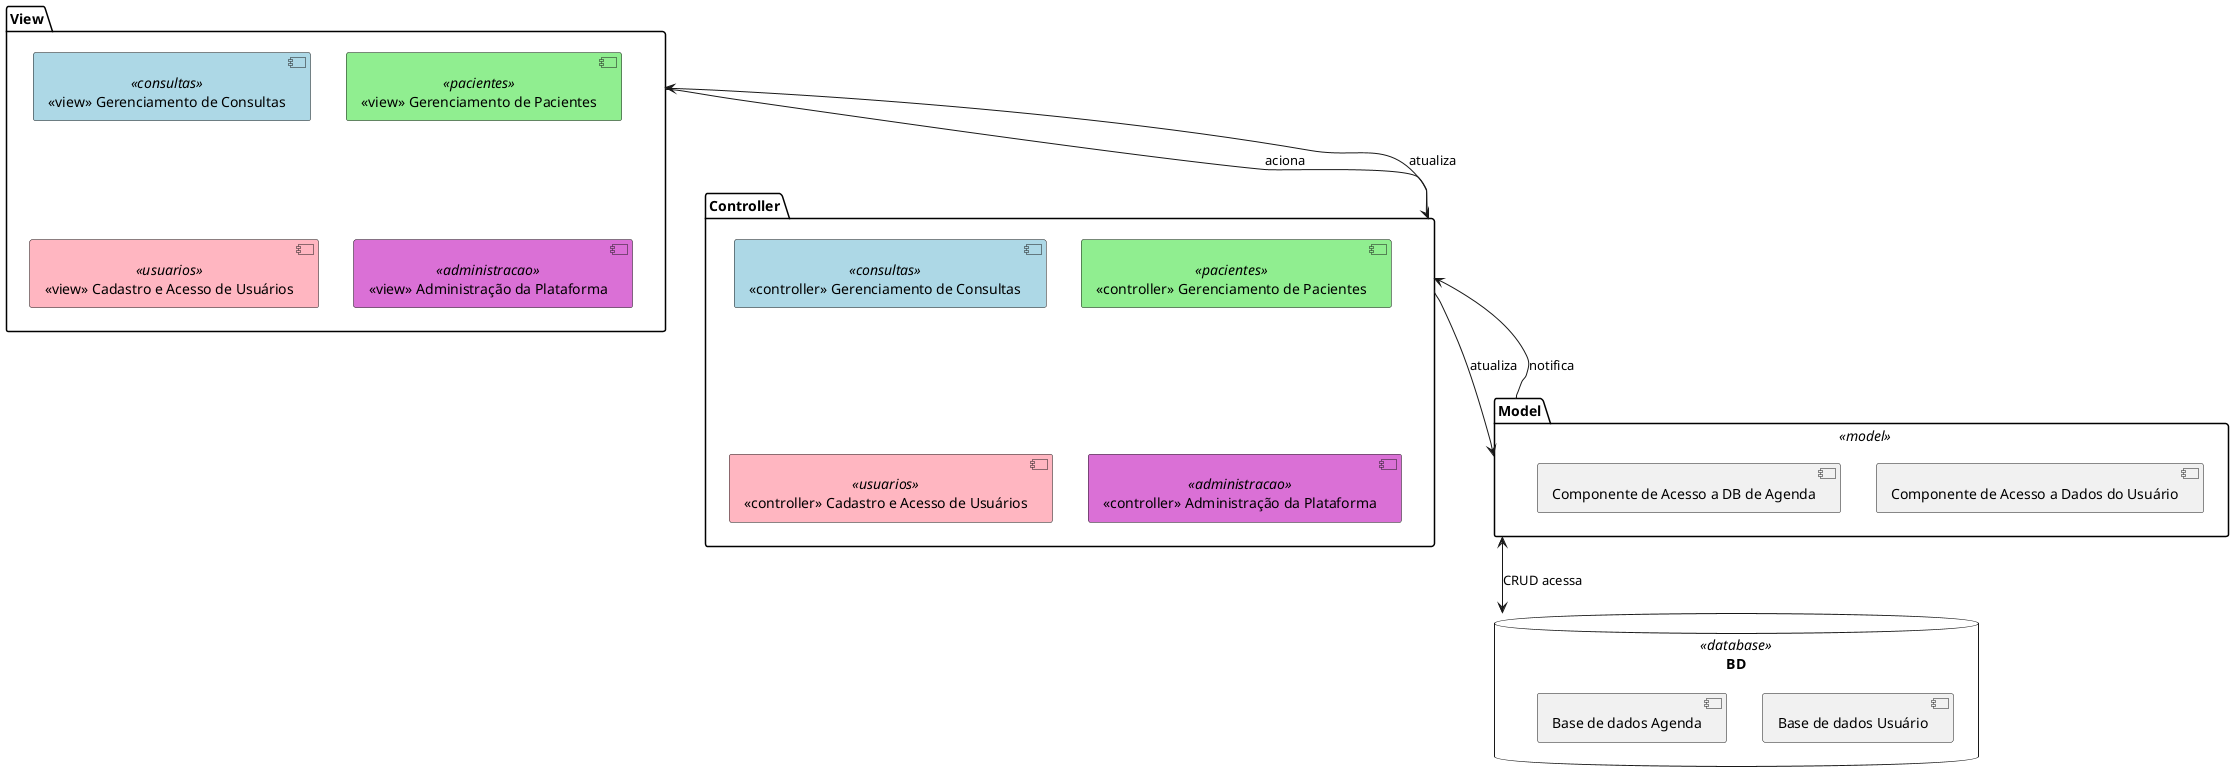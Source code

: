 @startuml mvc_diagram

skinparam component {
  backgroundColor<<consultas>> LightBlue
  backgroundColor<<pacientes>> LightGreen
  backgroundColor<<usuarios>> LightPink
  backgroundColor<<administracao>> Orchid
  backgroundColor<<model>> LightGray
  backgroundColor<<database>> Thistle
}

package "View" {
  [<<view>> Gerenciamento de Consultas] <<consultas>>
  [<<view>> Gerenciamento de Pacientes] <<pacientes>>
  [<<view>> Cadastro e Acesso de Usuários] <<usuarios>>
  [<<view>> Administração da Plataforma] <<administracao>>
}

package "Controller" {
  [<<controller>> Gerenciamento de Consultas] <<consultas>>
  [<<controller>> Gerenciamento de Pacientes] <<pacientes>>
  [<<controller>> Cadastro e Acesso de Usuários] <<usuarios>>
  [<<controller>> Administração da Plataforma] <<administracao>>
}

package "Model" <<model>> {
  [Componente de Acesso a Dados do Usuário]
  [Componente de Acesso a DB de Agenda]
}

database "BD" <<database>> {
  [Base de dados Usuário]
  [Base de dados Agenda]
}

' Posicionamento dos pacotes para alinhar horizontalmente
View -[hidden]-> Controller
Controller -[hidden]-> Model
Model -[hidden]-> BD

' Relacionamentos entre packages
View --> Controller : aciona
Controller --> View : atualiza
Controller --> Model : atualiza
Model --> Controller : notifica

' Relacionamento entre Model e Banco de Dados
Model <--> BD : CRUD acessa

@enduml
